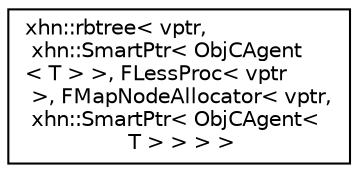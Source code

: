 digraph "Graphical Class Hierarchy"
{
  edge [fontname="Helvetica",fontsize="10",labelfontname="Helvetica",labelfontsize="10"];
  node [fontname="Helvetica",fontsize="10",shape=record];
  rankdir="LR";
  Node1 [label="xhn::rbtree\< vptr,\l xhn::SmartPtr\< ObjCAgent\l\< T \> \>, FLessProc\< vptr\l \>, FMapNodeAllocator\< vptr,\l xhn::SmartPtr\< ObjCAgent\<\l T \> \> \> \>",height=0.2,width=0.4,color="black", fillcolor="white", style="filled",URL="$classxhn_1_1rbtree.html"];
}
